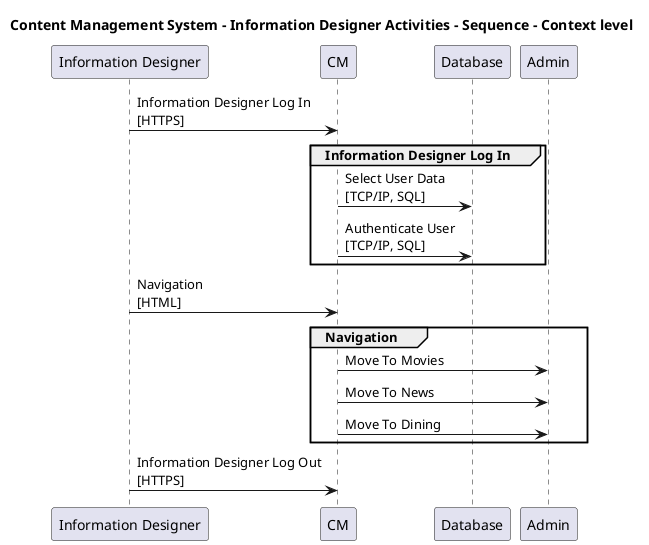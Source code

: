 @startuml

title Content Management System - Information Designer Activities - Sequence - Context level

participant "Information Designer" as ContentManagementSystem.Actors.InformationDesigner
participant "CM" as ContentManagementSystem.SoftwareSystems.CM
participant "Database" as ContentManagementSystem.SoftwareSystems.Database
participant "Admin" as ContentManagementSystem.SoftwareSystems.Admin

ContentManagementSystem.Actors.InformationDesigner -> ContentManagementSystem.SoftwareSystems.CM : Information Designer Log In\n[HTTPS]
group Information Designer Log In
ContentManagementSystem.SoftwareSystems.CM -> ContentManagementSystem.SoftwareSystems.Database : Select User Data\n[TCP/IP, SQL]
ContentManagementSystem.SoftwareSystems.CM -> ContentManagementSystem.SoftwareSystems.Database : Authenticate User\n[TCP/IP, SQL]
end
ContentManagementSystem.Actors.InformationDesigner -> ContentManagementSystem.SoftwareSystems.CM : Navigation\n[HTML]
group Navigation
ContentManagementSystem.SoftwareSystems.CM -> ContentManagementSystem.SoftwareSystems.Admin : Move To Movies
ContentManagementSystem.SoftwareSystems.CM -> ContentManagementSystem.SoftwareSystems.Admin : Move To News
ContentManagementSystem.SoftwareSystems.CM -> ContentManagementSystem.SoftwareSystems.Admin : Move To Dining
end
ContentManagementSystem.Actors.InformationDesigner -> ContentManagementSystem.SoftwareSystems.CM : Information Designer Log Out\n[HTTPS]


@enduml
